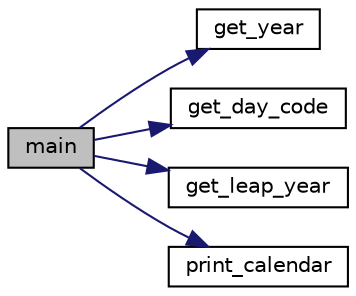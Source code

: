 digraph "main"
{
  edge [fontname="Helvetica",fontsize="10",labelfontname="Helvetica",labelfontsize="10"];
  node [fontname="Helvetica",fontsize="10",shape=record];
  rankdir="LR";
  Node1 [label="main",height=0.2,width=0.4,color="black", fillcolor="grey75", style="filled", fontcolor="black"];
  Node1 -> Node2 [color="midnightblue",fontsize="10",style="solid"];
  Node2 [label="get_year",height=0.2,width=0.4,color="black", fillcolor="white", style="filled",URL="$Calendar_8c.html#a1eeb5dfb948a4386a4c6283c7a9ebcf8"];
  Node1 -> Node3 [color="midnightblue",fontsize="10",style="solid"];
  Node3 [label="get_day_code",height=0.2,width=0.4,color="black", fillcolor="white", style="filled",URL="$Calendar_8c.html#a95952e68642b5c428f757de2469624d6"];
  Node1 -> Node4 [color="midnightblue",fontsize="10",style="solid"];
  Node4 [label="get_leap_year",height=0.2,width=0.4,color="black", fillcolor="white", style="filled",URL="$Calendar_8c.html#a66d7a5da36cc9c8ca6085c35c89a3206"];
  Node1 -> Node5 [color="midnightblue",fontsize="10",style="solid"];
  Node5 [label="print_calendar",height=0.2,width=0.4,color="black", fillcolor="white", style="filled",URL="$Calendar_8c.html#a3db59b9e00ad816835b829f8a7dc56fb"];
}
